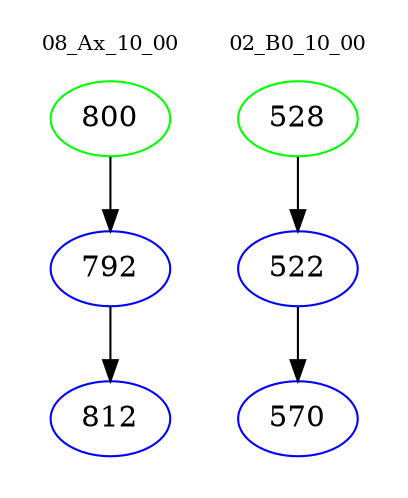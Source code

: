 digraph{
subgraph cluster_0 {
color = white
label = "08_Ax_10_00";
fontsize=10;
T0_800 [label="800", color="green"]
T0_800 -> T0_792 [color="black"]
T0_792 [label="792", color="blue"]
T0_792 -> T0_812 [color="black"]
T0_812 [label="812", color="blue"]
}
subgraph cluster_1 {
color = white
label = "02_B0_10_00";
fontsize=10;
T1_528 [label="528", color="green"]
T1_528 -> T1_522 [color="black"]
T1_522 [label="522", color="blue"]
T1_522 -> T1_570 [color="black"]
T1_570 [label="570", color="blue"]
}
}
